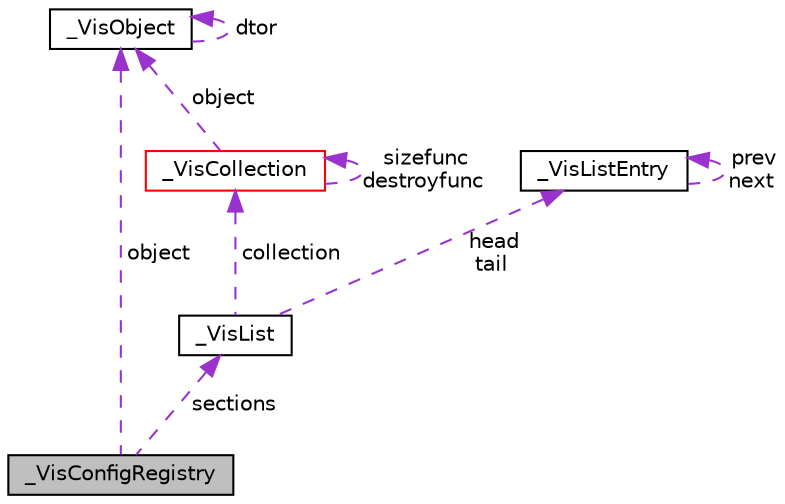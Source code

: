 digraph G
{
  edge [fontname="Helvetica",fontsize="10",labelfontname="Helvetica",labelfontsize="10"];
  node [fontname="Helvetica",fontsize="10",shape=record];
  Node1 [label="_VisConfigRegistry",height=0.2,width=0.4,color="black", fillcolor="grey75", style="filled" fontcolor="black"];
  Node2 -> Node1 [dir="back",color="darkorchid3",fontsize="10",style="dashed",label=" sections" ,fontname="Helvetica"];
  Node2 [label="_VisList",height=0.2,width=0.4,color="black", fillcolor="white", style="filled",URL="$struct__VisList.html",tooltip="The VisList data structure represents a linked list."];
  Node3 -> Node2 [dir="back",color="darkorchid3",fontsize="10",style="dashed",label=" collection" ,fontname="Helvetica"];
  Node3 [label="_VisCollection",height=0.2,width=0.4,color="red", fillcolor="white", style="filled",URL="$struct__VisCollection.html"];
  Node3 -> Node3 [dir="back",color="darkorchid3",fontsize="10",style="dashed",label=" sizefunc\ndestroyfunc" ,fontname="Helvetica"];
  Node4 -> Node3 [dir="back",color="darkorchid3",fontsize="10",style="dashed",label=" object" ,fontname="Helvetica"];
  Node4 [label="_VisObject",height=0.2,width=0.4,color="black", fillcolor="white", style="filled",URL="$struct__VisObject.html",tooltip="The VisObject structure contains all the VisObject housekeeping data like refcounting and a pointer t..."];
  Node4 -> Node4 [dir="back",color="darkorchid3",fontsize="10",style="dashed",label=" dtor" ,fontname="Helvetica"];
  Node5 -> Node2 [dir="back",color="darkorchid3",fontsize="10",style="dashed",label=" head\ntail" ,fontname="Helvetica"];
  Node5 [label="_VisListEntry",height=0.2,width=0.4,color="black", fillcolor="white", style="filled",URL="$struct__VisListEntry.html",tooltip="The VisListEntry data structure is an entry within the linked list."];
  Node5 -> Node5 [dir="back",color="darkorchid3",fontsize="10",style="dashed",label=" prev\nnext" ,fontname="Helvetica"];
  Node4 -> Node1 [dir="back",color="darkorchid3",fontsize="10",style="dashed",label=" object" ,fontname="Helvetica"];
}
